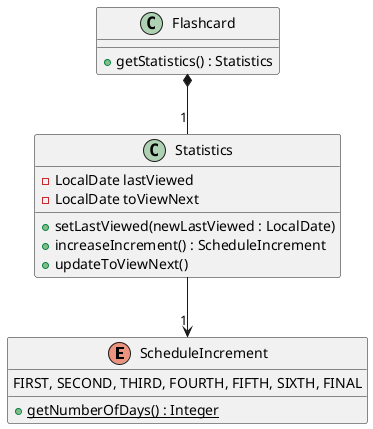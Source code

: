 @startuml

ScheduleIncrement "1"<-up- Statistics
Flashcard *-down- "1" Statistics

class Flashcard {
+getStatistics() : Statistics
}

class Statistics {
-LocalDate lastViewed
-LocalDate toViewNext
+setLastViewed(newLastViewed : LocalDate)
+increaseIncrement() : ScheduleIncrement
+updateToViewNext()
}

enum ScheduleIncrement {
FIRST, SECOND, THIRD, FOURTH, FIFTH, SIXTH, FINAL
+<u>getNumberOfDays() : Integer
}

@enduml

